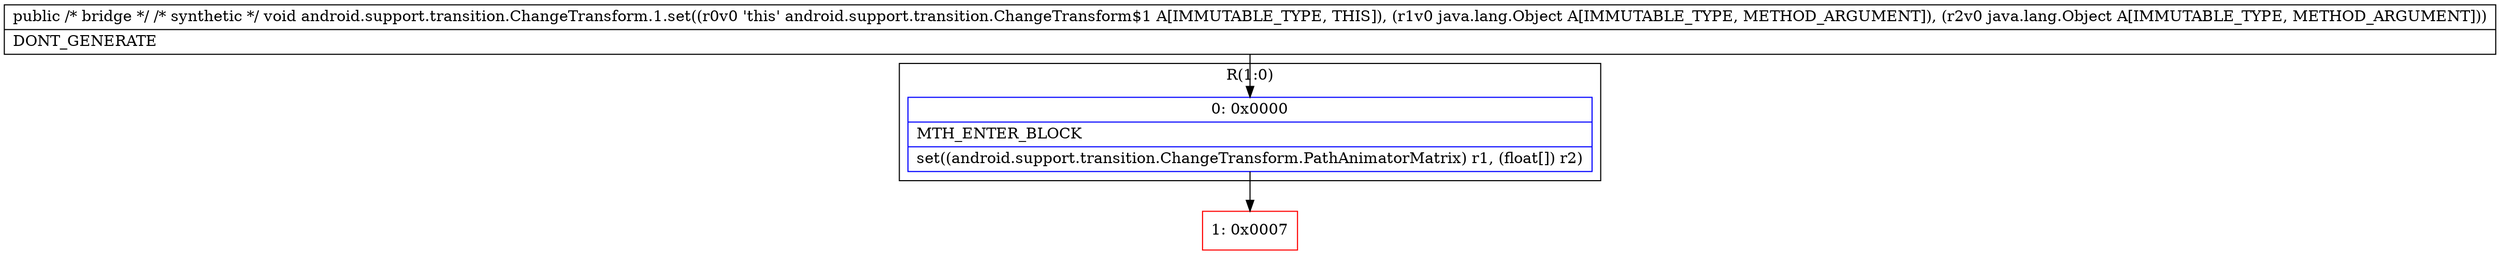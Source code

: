 digraph "CFG forandroid.support.transition.ChangeTransform.1.set(Ljava\/lang\/Object;Ljava\/lang\/Object;)V" {
subgraph cluster_Region_1847256369 {
label = "R(1:0)";
node [shape=record,color=blue];
Node_0 [shape=record,label="{0\:\ 0x0000|MTH_ENTER_BLOCK\l|set((android.support.transition.ChangeTransform.PathAnimatorMatrix) r1, (float[]) r2)\l}"];
}
Node_1 [shape=record,color=red,label="{1\:\ 0x0007}"];
MethodNode[shape=record,label="{public \/* bridge *\/ \/* synthetic *\/ void android.support.transition.ChangeTransform.1.set((r0v0 'this' android.support.transition.ChangeTransform$1 A[IMMUTABLE_TYPE, THIS]), (r1v0 java.lang.Object A[IMMUTABLE_TYPE, METHOD_ARGUMENT]), (r2v0 java.lang.Object A[IMMUTABLE_TYPE, METHOD_ARGUMENT]))  | DONT_GENERATE\l}"];
MethodNode -> Node_0;
Node_0 -> Node_1;
}

